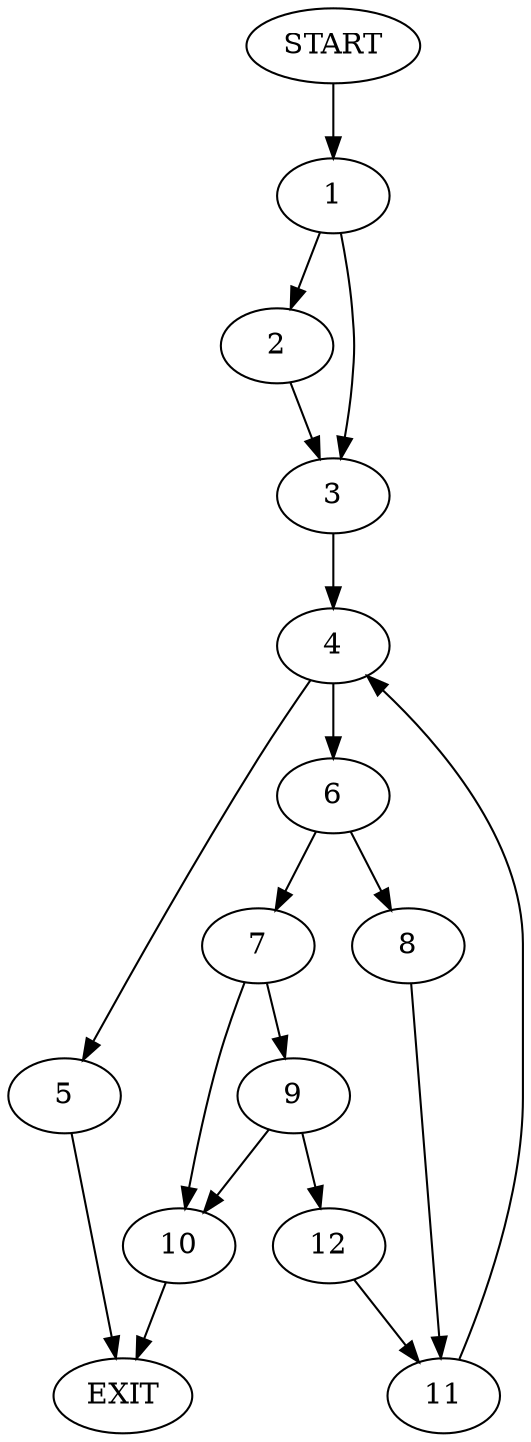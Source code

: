 digraph {
0 [label="START"]
13 [label="EXIT"]
0 -> 1
1 -> 2
1 -> 3
3 -> 4
2 -> 3
4 -> 5
4 -> 6
6 -> 7
6 -> 8
5 -> 13
7 -> 9
7 -> 10
8 -> 11
11 -> 4
9 -> 12
9 -> 10
10 -> 13
12 -> 11
}
